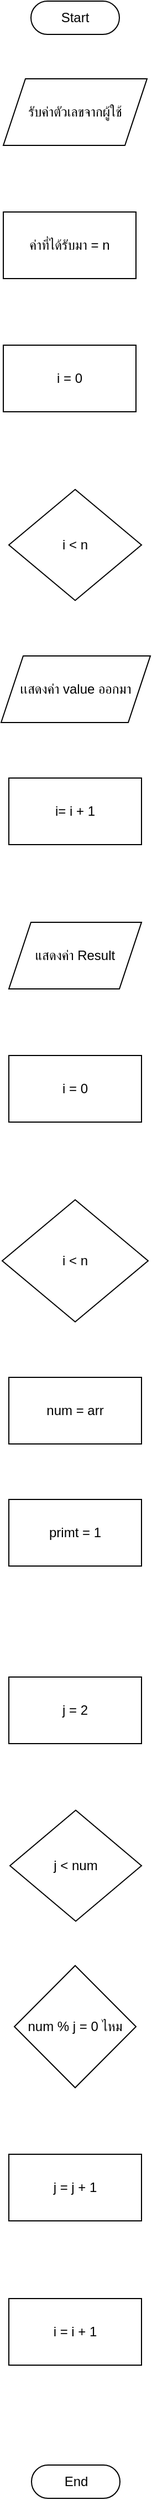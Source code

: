 <mxfile>
    <diagram id="tNrk7NHm4UgJA7SyPrZF" name="Page-1">
        <mxGraphModel dx="656" dy="484" grid="1" gridSize="10" guides="1" tooltips="1" connect="1" arrows="1" fold="1" page="1" pageScale="1" pageWidth="850" pageHeight="1100" math="0" shadow="0">
            <root>
                <mxCell id="0"/>
                <mxCell id="1" parent="0"/>
                <mxCell id="2" value="Start" style="html=1;dashed=0;whiteSpace=wrap;shape=mxgraph.dfd.start" parent="1" vertex="1">
                    <mxGeometry x="385" y="10" width="80" height="30" as="geometry"/>
                </mxCell>
                <mxCell id="3" value="End" style="html=1;dashed=0;whiteSpace=wrap;shape=mxgraph.dfd.start" parent="1" vertex="1">
                    <mxGeometry x="385.5" y="2230" width="80" height="30" as="geometry"/>
                </mxCell>
                <mxCell id="4" value="รับค่าตัวเลขจากผู้ใช้" style="shape=parallelogram;perimeter=parallelogramPerimeter;whiteSpace=wrap;html=1;fixedSize=1;" parent="1" vertex="1">
                    <mxGeometry x="360" y="80" width="130" height="60" as="geometry"/>
                </mxCell>
                <mxCell id="5" value="ค่าที่ได้รับมา = n" style="rounded=0;whiteSpace=wrap;html=1;" vertex="1" parent="1">
                    <mxGeometry x="360" y="200" width="120" height="60" as="geometry"/>
                </mxCell>
                <mxCell id="6" value="i = 0" style="rounded=0;whiteSpace=wrap;html=1;" vertex="1" parent="1">
                    <mxGeometry x="360" y="320" width="120" height="60" as="geometry"/>
                </mxCell>
                <mxCell id="7" value="i &amp;lt; n" style="rhombus;whiteSpace=wrap;html=1;" vertex="1" parent="1">
                    <mxGeometry x="365" y="450" width="120" height="100" as="geometry"/>
                </mxCell>
                <mxCell id="8" value="i= i + 1" style="rounded=0;whiteSpace=wrap;html=1;" vertex="1" parent="1">
                    <mxGeometry x="365" y="710" width="120" height="60" as="geometry"/>
                </mxCell>
                <mxCell id="10" value="&lt;span style=&quot;color: rgb(0, 0, 0);&quot;&gt;เเสดงค่า value ออกมา&lt;/span&gt;" style="shape=parallelogram;perimeter=parallelogramPerimeter;whiteSpace=wrap;html=1;fixedSize=1;" vertex="1" parent="1">
                    <mxGeometry x="358" y="600" width="135" height="60" as="geometry"/>
                </mxCell>
                <mxCell id="11" value="แสดงค่า Result" style="shape=parallelogram;perimeter=parallelogramPerimeter;whiteSpace=wrap;html=1;fixedSize=1;" vertex="1" parent="1">
                    <mxGeometry x="365" y="840" width="120" height="60" as="geometry"/>
                </mxCell>
                <mxCell id="12" value="i = 0" style="rounded=0;whiteSpace=wrap;html=1;" vertex="1" parent="1">
                    <mxGeometry x="365" y="960" width="120" height="60" as="geometry"/>
                </mxCell>
                <mxCell id="13" value="i &amp;lt; n" style="rhombus;whiteSpace=wrap;html=1;" vertex="1" parent="1">
                    <mxGeometry x="359" y="1090" width="132" height="110" as="geometry"/>
                </mxCell>
                <mxCell id="15" value="i = i + 1" style="rounded=0;whiteSpace=wrap;html=1;" vertex="1" parent="1">
                    <mxGeometry x="365" y="2080" width="120" height="60" as="geometry"/>
                </mxCell>
                <mxCell id="16" value="num = arr" style="rounded=0;whiteSpace=wrap;html=1;" vertex="1" parent="1">
                    <mxGeometry x="365" y="1250" width="120" height="60" as="geometry"/>
                </mxCell>
                <mxCell id="17" value="primt = 1" style="rounded=0;whiteSpace=wrap;html=1;" vertex="1" parent="1">
                    <mxGeometry x="365" y="1360" width="120" height="60" as="geometry"/>
                </mxCell>
                <mxCell id="18" value="j = 2" style="rounded=0;whiteSpace=wrap;html=1;" vertex="1" parent="1">
                    <mxGeometry x="365" y="1520" width="120" height="60" as="geometry"/>
                </mxCell>
                <mxCell id="19" value="j = j + 1" style="rounded=0;whiteSpace=wrap;html=1;" vertex="1" parent="1">
                    <mxGeometry x="365" y="1950" width="120" height="60" as="geometry"/>
                </mxCell>
                <mxCell id="21" value="j &amp;lt; num" style="rhombus;whiteSpace=wrap;html=1;" vertex="1" parent="1">
                    <mxGeometry x="366" y="1640" width="119" height="100" as="geometry"/>
                </mxCell>
                <mxCell id="22" value="&lt;span style=&quot;color: rgb(0, 0, 0);&quot;&gt;num % j = 0 ไหม&lt;/span&gt;" style="rhombus;whiteSpace=wrap;html=1;" vertex="1" parent="1">
                    <mxGeometry x="370" y="1780" width="110" height="110" as="geometry"/>
                </mxCell>
            </root>
        </mxGraphModel>
    </diagram>
</mxfile>